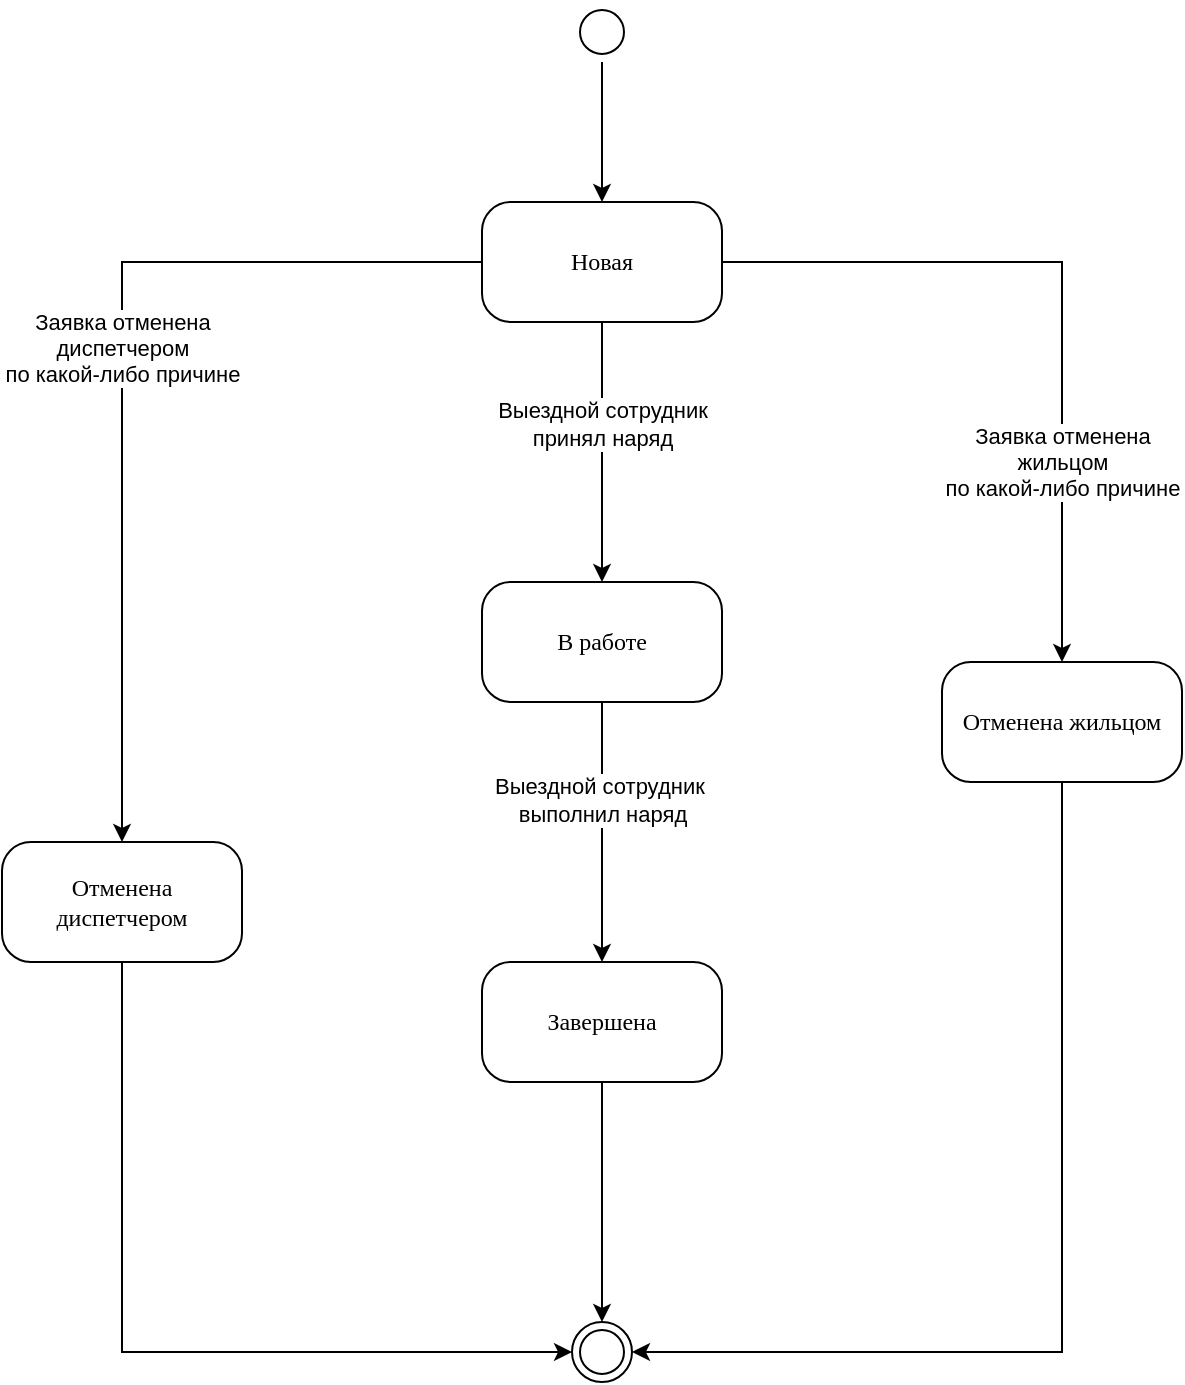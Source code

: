 <mxfile version="21.3.2" type="github">
  <diagram name="Page-1" id="58cdce13-f638-feb5-8d6f-7d28b1aa9fa0">
    <mxGraphModel dx="2074" dy="1116" grid="1" gridSize="10" guides="1" tooltips="1" connect="1" arrows="1" fold="1" page="1" pageScale="1" pageWidth="1100" pageHeight="850" math="0" shadow="0">
      <root>
        <mxCell id="0" />
        <mxCell id="1" parent="0" />
        <mxCell id="PfELx_L-BwReNAMXQcTy-16" style="edgeStyle=orthogonalEdgeStyle;rounded=0;orthogonalLoop=1;jettySize=auto;html=1;entryX=0.5;entryY=0;entryDx=0;entryDy=0;" parent="1" source="382b91b5511bd0f7-1" target="382b91b5511bd0f7-6" edge="1">
          <mxGeometry relative="1" as="geometry" />
        </mxCell>
        <mxCell id="382b91b5511bd0f7-1" value="" style="ellipse;html=1;shape=startState;rounded=1;shadow=0;comic=0;labelBackgroundColor=none;fontFamily=Verdana;fontSize=12;align=center;direction=south;" parent="1" vertex="1">
          <mxGeometry x="285" y="20" width="30" height="30" as="geometry" />
        </mxCell>
        <mxCell id="PfELx_L-BwReNAMXQcTy-17" style="edgeStyle=orthogonalEdgeStyle;rounded=0;orthogonalLoop=1;jettySize=auto;html=1;entryX=0.5;entryY=0;entryDx=0;entryDy=0;" parent="1" source="382b91b5511bd0f7-5" target="PfELx_L-BwReNAMXQcTy-1" edge="1">
          <mxGeometry relative="1" as="geometry" />
        </mxCell>
        <mxCell id="382b91b5511bd0f7-5" value="Завершена" style="rounded=1;whiteSpace=wrap;html=1;arcSize=24;shadow=0;comic=0;labelBackgroundColor=none;fontFamily=Verdana;fontSize=12;align=center;" parent="1" vertex="1">
          <mxGeometry x="240" y="500" width="120" height="60" as="geometry" />
        </mxCell>
        <mxCell id="PfELx_L-BwReNAMXQcTy-4" style="edgeStyle=orthogonalEdgeStyle;rounded=0;orthogonalLoop=1;jettySize=auto;html=1;entryX=0.5;entryY=0;entryDx=0;entryDy=0;" parent="1" source="382b91b5511bd0f7-6" target="382b91b5511bd0f7-10" edge="1">
          <mxGeometry relative="1" as="geometry" />
        </mxCell>
        <mxCell id="PfELx_L-BwReNAMXQcTy-8" value="Заявка отменена &lt;br&gt;диспетчером &lt;br&gt;по какой-либо причине" style="edgeLabel;html=1;align=center;verticalAlign=middle;resizable=0;points=[];" parent="PfELx_L-BwReNAMXQcTy-4" vertex="1" connectable="0">
          <mxGeometry x="-0.051" relative="1" as="geometry">
            <mxPoint as="offset" />
          </mxGeometry>
        </mxCell>
        <mxCell id="PfELx_L-BwReNAMXQcTy-6" style="edgeStyle=orthogonalEdgeStyle;rounded=0;orthogonalLoop=1;jettySize=auto;html=1;entryX=0.5;entryY=0;entryDx=0;entryDy=0;" parent="1" source="382b91b5511bd0f7-6" target="382b91b5511bd0f7-9" edge="1">
          <mxGeometry relative="1" as="geometry" />
        </mxCell>
        <mxCell id="PfELx_L-BwReNAMXQcTy-18" style="edgeStyle=orthogonalEdgeStyle;rounded=0;orthogonalLoop=1;jettySize=auto;html=1;entryX=0.5;entryY=0;entryDx=0;entryDy=0;" parent="1" source="382b91b5511bd0f7-6" target="382b91b5511bd0f7-7" edge="1">
          <mxGeometry relative="1" as="geometry" />
        </mxCell>
        <mxCell id="IsaRkWrQDIZeBcke8IJp-1" value="Выездной сотрудник&lt;br&gt;принял наряд" style="edgeLabel;html=1;align=center;verticalAlign=middle;resizable=0;points=[];" vertex="1" connectable="0" parent="PfELx_L-BwReNAMXQcTy-18">
          <mxGeometry x="-0.215" y="2" relative="1" as="geometry">
            <mxPoint x="-2" as="offset" />
          </mxGeometry>
        </mxCell>
        <mxCell id="382b91b5511bd0f7-6" value="Новая" style="rounded=1;whiteSpace=wrap;html=1;arcSize=24;shadow=0;comic=0;labelBackgroundColor=none;fontFamily=Verdana;fontSize=12;align=center;" parent="1" vertex="1">
          <mxGeometry x="240" y="120" width="120" height="60" as="geometry" />
        </mxCell>
        <mxCell id="PfELx_L-BwReNAMXQcTy-15" style="edgeStyle=orthogonalEdgeStyle;rounded=0;orthogonalLoop=1;jettySize=auto;html=1;" parent="1" source="382b91b5511bd0f7-7" target="382b91b5511bd0f7-5" edge="1">
          <mxGeometry relative="1" as="geometry" />
        </mxCell>
        <mxCell id="IsaRkWrQDIZeBcke8IJp-2" value="Выездной сотрудник&amp;nbsp;&lt;br&gt;выполнил наряд" style="edgeLabel;html=1;align=center;verticalAlign=middle;resizable=0;points=[];" vertex="1" connectable="0" parent="PfELx_L-BwReNAMXQcTy-15">
          <mxGeometry x="-0.246" y="2" relative="1" as="geometry">
            <mxPoint x="-2" as="offset" />
          </mxGeometry>
        </mxCell>
        <mxCell id="382b91b5511bd0f7-7" value="В работе" style="rounded=1;whiteSpace=wrap;html=1;arcSize=24;shadow=0;comic=0;labelBackgroundColor=none;fontFamily=Verdana;fontSize=12;align=center;" parent="1" vertex="1">
          <mxGeometry x="240" y="310" width="120" height="60" as="geometry" />
        </mxCell>
        <mxCell id="PfELx_L-BwReNAMXQcTy-7" style="edgeStyle=orthogonalEdgeStyle;rounded=0;orthogonalLoop=1;jettySize=auto;html=1;entryX=1;entryY=0.5;entryDx=0;entryDy=0;" parent="1" source="382b91b5511bd0f7-9" target="PfELx_L-BwReNAMXQcTy-1" edge="1">
          <mxGeometry relative="1" as="geometry">
            <Array as="points">
              <mxPoint x="530" y="695" />
            </Array>
          </mxGeometry>
        </mxCell>
        <mxCell id="382b91b5511bd0f7-9" value="Отменена жильцом" style="rounded=1;whiteSpace=wrap;html=1;arcSize=24;shadow=0;comic=0;labelBackgroundColor=none;fontFamily=Verdana;fontSize=12;align=center;" parent="1" vertex="1">
          <mxGeometry x="470" y="350" width="120" height="60" as="geometry" />
        </mxCell>
        <mxCell id="PfELx_L-BwReNAMXQcTy-5" style="edgeStyle=orthogonalEdgeStyle;rounded=0;orthogonalLoop=1;jettySize=auto;html=1;entryX=0;entryY=0.5;entryDx=0;entryDy=0;exitX=0.5;exitY=1;exitDx=0;exitDy=0;" parent="1" source="382b91b5511bd0f7-10" target="PfELx_L-BwReNAMXQcTy-1" edge="1">
          <mxGeometry relative="1" as="geometry" />
        </mxCell>
        <mxCell id="382b91b5511bd0f7-10" value="Отменена диспетчером" style="rounded=1;whiteSpace=wrap;html=1;arcSize=24;shadow=0;comic=0;labelBackgroundColor=none;fontFamily=Verdana;fontSize=12;align=center;" parent="1" vertex="1">
          <mxGeometry y="440" width="120" height="60" as="geometry" />
        </mxCell>
        <mxCell id="PfELx_L-BwReNAMXQcTy-1" value="" style="ellipse;html=1;shape=endState;" parent="1" vertex="1">
          <mxGeometry x="285" y="680" width="30" height="30" as="geometry" />
        </mxCell>
        <mxCell id="PfELx_L-BwReNAMXQcTy-9" value="Заявка отменена &lt;br&gt;жильцом&lt;br&gt;по какой-либо причине" style="edgeLabel;html=1;align=center;verticalAlign=middle;resizable=0;points=[];" parent="1" vertex="1" connectable="0">
          <mxGeometry x="530" y="250" as="geometry" />
        </mxCell>
      </root>
    </mxGraphModel>
  </diagram>
</mxfile>
